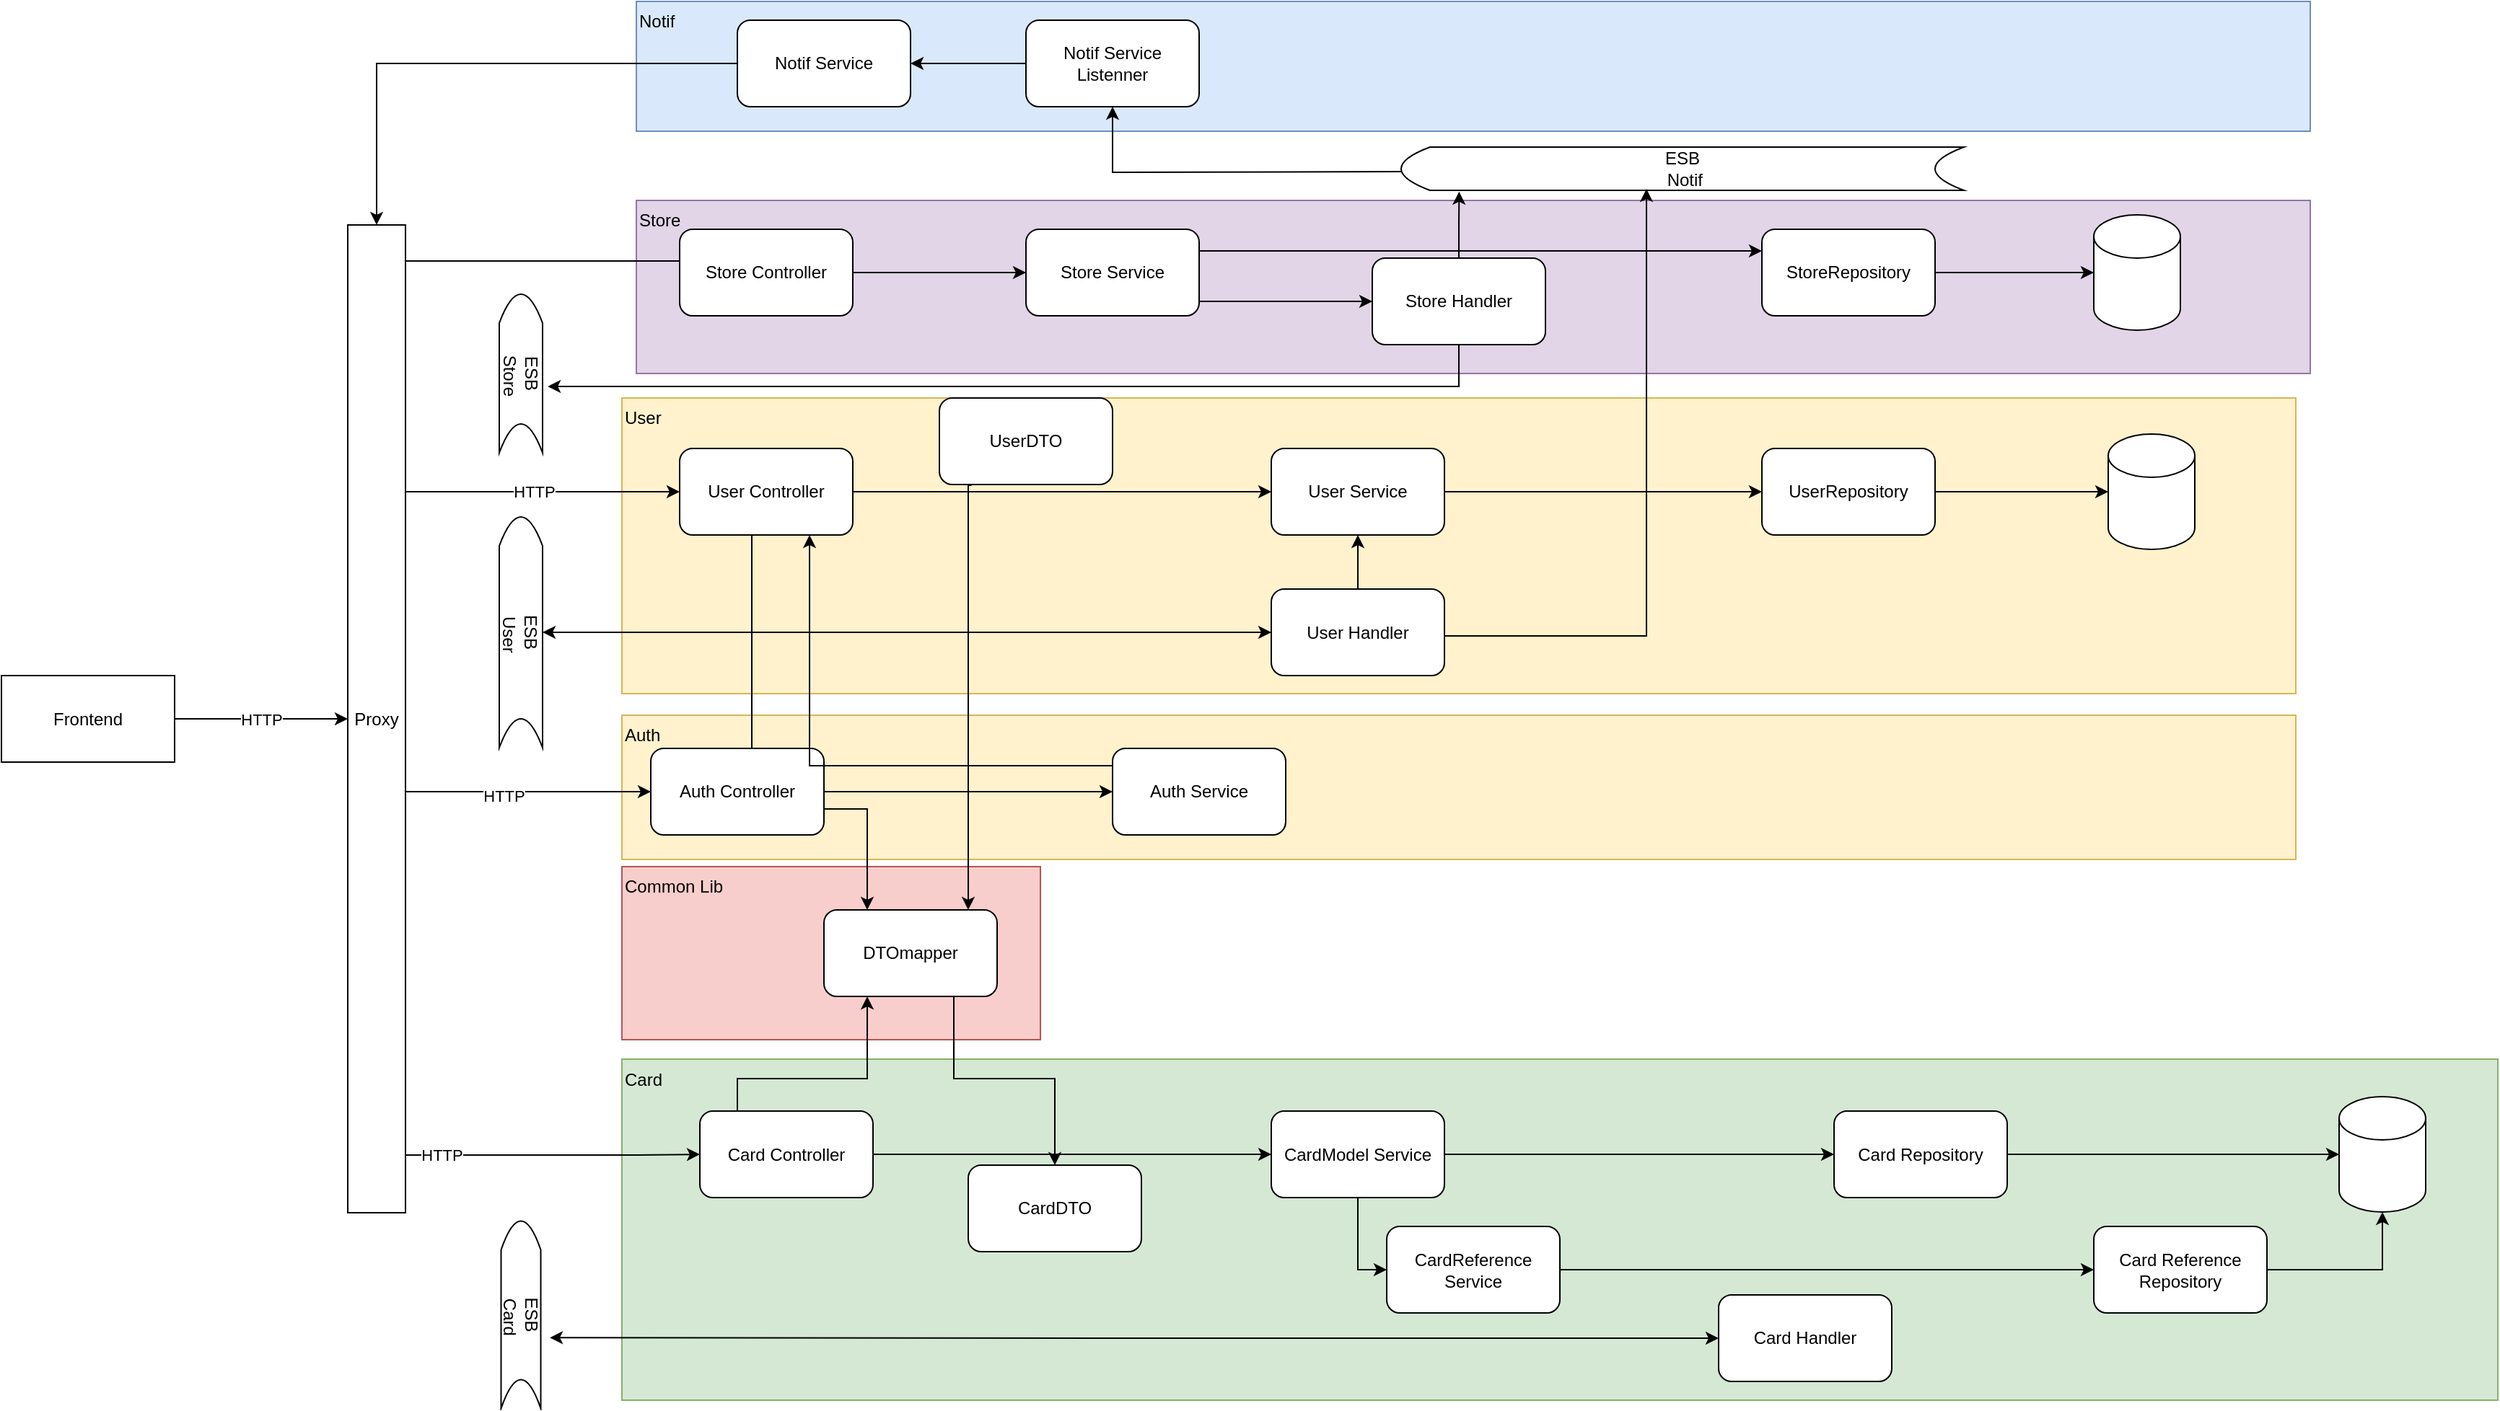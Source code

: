 <mxfile version="22.0.5" type="device">
  <diagram name="Page-1" id="tD17L8M0d384xoB9ihxO">
    <mxGraphModel dx="2236" dy="806" grid="1" gridSize="10" guides="1" tooltips="1" connect="1" arrows="1" fold="1" page="1" pageScale="1" pageWidth="827" pageHeight="1169" math="0" shadow="0">
      <root>
        <mxCell id="0" />
        <mxCell id="1" parent="0" />
        <mxCell id="bNZZNQLA3KYNwP-jMkyL-111" value="&lt;div&gt;Notif&lt;/div&gt;&lt;div&gt;&lt;br&gt;&lt;/div&gt;" style="rounded=0;whiteSpace=wrap;html=1;fillColor=#dae8fc;strokeColor=#6c8ebf;align=left;verticalAlign=top;" parent="1" vertex="1">
          <mxGeometry x="250" y="40" width="1160" height="90" as="geometry" />
        </mxCell>
        <mxCell id="bNZZNQLA3KYNwP-jMkyL-101" value="Auth" style="rounded=0;whiteSpace=wrap;html=1;fillColor=#fff2cc;strokeColor=#d6b656;verticalAlign=top;align=left;" parent="1" vertex="1">
          <mxGeometry x="240" y="535" width="1160" height="100" as="geometry" />
        </mxCell>
        <mxCell id="bNZZNQLA3KYNwP-jMkyL-94" value="&lt;div&gt;Common Lib&lt;br&gt;&lt;/div&gt;" style="rounded=0;whiteSpace=wrap;html=1;fillColor=#f8cecc;strokeColor=#b85450;align=left;verticalAlign=top;" parent="1" vertex="1">
          <mxGeometry x="240" y="640" width="290" height="120" as="geometry" />
        </mxCell>
        <mxCell id="bNZZNQLA3KYNwP-jMkyL-81" value="Card" style="rounded=0;whiteSpace=wrap;html=1;fillColor=#d5e8d4;strokeColor=#82b366;verticalAlign=top;align=left;" parent="1" vertex="1">
          <mxGeometry x="240" y="773.5" width="1300" height="236.5" as="geometry" />
        </mxCell>
        <mxCell id="bNZZNQLA3KYNwP-jMkyL-80" value="User" style="rounded=0;whiteSpace=wrap;html=1;fillColor=#fff2cc;strokeColor=#d6b656;verticalAlign=top;align=left;" parent="1" vertex="1">
          <mxGeometry x="240" y="315" width="1160" height="205" as="geometry" />
        </mxCell>
        <mxCell id="bNZZNQLA3KYNwP-jMkyL-79" value="Store" style="rounded=0;whiteSpace=wrap;html=1;fillColor=#e1d5e7;strokeColor=#9673a6;align=left;verticalAlign=top;" parent="1" vertex="1">
          <mxGeometry x="250" y="178" width="1160" height="120" as="geometry" />
        </mxCell>
        <mxCell id="oYR7RIJHGrGza35LKqYx-4" value="&lt;div&gt;User Service&lt;/div&gt;" style="rounded=1;whiteSpace=wrap;html=1;" parent="1" vertex="1">
          <mxGeometry x="690" y="350" width="120" height="60" as="geometry" />
        </mxCell>
        <mxCell id="bNZZNQLA3KYNwP-jMkyL-36" style="edgeStyle=orthogonalEdgeStyle;rounded=0;orthogonalLoop=1;jettySize=auto;html=1;entryX=0;entryY=0.5;entryDx=0;entryDy=0;" parent="1" source="oYR7RIJHGrGza35LKqYx-6" target="bNZZNQLA3KYNwP-jMkyL-29" edge="1">
          <mxGeometry relative="1" as="geometry">
            <mxPoint x="1050" y="919.5" as="targetPoint" />
          </mxGeometry>
        </mxCell>
        <mxCell id="oYR7RIJHGrGza35LKqYx-6" value="&lt;div&gt;CardReference Service&lt;/div&gt;" style="rounded=1;whiteSpace=wrap;html=1;" parent="1" vertex="1">
          <mxGeometry x="770" y="889.5" width="120" height="60" as="geometry" />
        </mxCell>
        <mxCell id="bNZZNQLA3KYNwP-jMkyL-98" style="edgeStyle=orthogonalEdgeStyle;rounded=0;orthogonalLoop=1;jettySize=auto;html=1;entryX=0.5;entryY=1;entryDx=0;entryDy=0;" parent="1" source="oYR7RIJHGrGza35LKqYx-27" target="bNZZNQLA3KYNwP-jMkyL-50" edge="1">
          <mxGeometry relative="1" as="geometry">
            <Array as="points">
              <mxPoint x="340" y="220" />
            </Array>
          </mxGeometry>
        </mxCell>
        <mxCell id="bNZZNQLA3KYNwP-jMkyL-99" style="edgeStyle=orthogonalEdgeStyle;rounded=0;orthogonalLoop=1;jettySize=auto;html=1;entryX=0;entryY=0.5;entryDx=0;entryDy=0;" parent="1" source="oYR7RIJHGrGza35LKqYx-27" target="oYR7RIJHGrGza35LKqYx-30" edge="1">
          <mxGeometry relative="1" as="geometry">
            <Array as="points">
              <mxPoint x="140" y="380" />
              <mxPoint x="140" y="380" />
            </Array>
          </mxGeometry>
        </mxCell>
        <mxCell id="bNZZNQLA3KYNwP-jMkyL-109" value="HTTP" style="edgeLabel;html=1;align=center;verticalAlign=middle;resizable=0;points=[];" parent="bNZZNQLA3KYNwP-jMkyL-99" vertex="1" connectable="0">
          <mxGeometry x="-0.061" relative="1" as="geometry">
            <mxPoint as="offset" />
          </mxGeometry>
        </mxCell>
        <mxCell id="bNZZNQLA3KYNwP-jMkyL-100" value="HTTP" style="edgeStyle=orthogonalEdgeStyle;rounded=0;orthogonalLoop=1;jettySize=auto;html=1;entryX=0;entryY=0.5;entryDx=0;entryDy=0;" parent="1" source="oYR7RIJHGrGza35LKqYx-27" target="oYR7RIJHGrGza35LKqYx-32" edge="1">
          <mxGeometry x="-0.761" relative="1" as="geometry">
            <Array as="points">
              <mxPoint x="250" y="840" />
              <mxPoint x="250" y="840" />
            </Array>
            <mxPoint as="offset" />
          </mxGeometry>
        </mxCell>
        <mxCell id="bNZZNQLA3KYNwP-jMkyL-106" style="edgeStyle=orthogonalEdgeStyle;rounded=0;orthogonalLoop=1;jettySize=auto;html=1;entryX=0;entryY=0.5;entryDx=0;entryDy=0;exitX=0.955;exitY=0.581;exitDx=0;exitDy=0;exitPerimeter=0;" parent="1" source="oYR7RIJHGrGza35LKqYx-27" target="bNZZNQLA3KYNwP-jMkyL-102" edge="1">
          <mxGeometry relative="1" as="geometry">
            <Array as="points">
              <mxPoint x="88" y="596" />
              <mxPoint x="90" y="596" />
              <mxPoint x="90" y="588" />
            </Array>
          </mxGeometry>
        </mxCell>
        <mxCell id="bNZZNQLA3KYNwP-jMkyL-108" value="HTTP" style="edgeLabel;html=1;align=center;verticalAlign=middle;resizable=0;points=[];" parent="bNZZNQLA3KYNwP-jMkyL-106" vertex="1" connectable="0">
          <mxGeometry x="-0.115" y="-3" relative="1" as="geometry">
            <mxPoint as="offset" />
          </mxGeometry>
        </mxCell>
        <mxCell id="oYR7RIJHGrGza35LKqYx-27" value="Proxy" style="rounded=0;whiteSpace=wrap;html=1;" parent="1" vertex="1">
          <mxGeometry x="50" y="195" width="40" height="685" as="geometry" />
        </mxCell>
        <mxCell id="bNZZNQLA3KYNwP-jMkyL-43" style="edgeStyle=orthogonalEdgeStyle;rounded=0;orthogonalLoop=1;jettySize=auto;html=1;entryX=0.25;entryY=0;entryDx=0;entryDy=0;" parent="1" source="oYR7RIJHGrGza35LKqYx-30" target="bNZZNQLA3KYNwP-jMkyL-41" edge="1">
          <mxGeometry relative="1" as="geometry">
            <Array as="points">
              <mxPoint x="330" y="600" />
              <mxPoint x="410" y="600" />
            </Array>
          </mxGeometry>
        </mxCell>
        <mxCell id="oYR7RIJHGrGza35LKqYx-30" value="User Controller" style="rounded=1;whiteSpace=wrap;html=1;" parent="1" vertex="1">
          <mxGeometry x="280" y="350" width="120" height="60" as="geometry" />
        </mxCell>
        <mxCell id="bNZZNQLA3KYNwP-jMkyL-32" style="edgeStyle=orthogonalEdgeStyle;rounded=0;orthogonalLoop=1;jettySize=auto;html=1;entryX=0;entryY=0.5;entryDx=0;entryDy=0;" parent="1" source="oYR7RIJHGrGza35LKqYx-32" target="bNZZNQLA3KYNwP-jMkyL-28" edge="1">
          <mxGeometry relative="1" as="geometry">
            <mxPoint x="480" y="839.5" as="targetPoint" />
            <Array as="points">
              <mxPoint x="690" y="840" />
            </Array>
          </mxGeometry>
        </mxCell>
        <mxCell id="bNZZNQLA3KYNwP-jMkyL-42" style="edgeStyle=orthogonalEdgeStyle;rounded=0;orthogonalLoop=1;jettySize=auto;html=1;entryX=0.25;entryY=1;entryDx=0;entryDy=0;" parent="1" source="oYR7RIJHGrGza35LKqYx-32" target="bNZZNQLA3KYNwP-jMkyL-41" edge="1">
          <mxGeometry relative="1" as="geometry">
            <Array as="points">
              <mxPoint x="320" y="787" />
              <mxPoint x="410" y="787" />
            </Array>
          </mxGeometry>
        </mxCell>
        <mxCell id="oYR7RIJHGrGza35LKqYx-32" value="&lt;div&gt;Card Controller&lt;br&gt;&lt;/div&gt;" style="rounded=1;whiteSpace=wrap;html=1;" parent="1" vertex="1">
          <mxGeometry x="294" y="809.5" width="120" height="60" as="geometry" />
        </mxCell>
        <mxCell id="bNZZNQLA3KYNwP-jMkyL-16" style="edgeStyle=orthogonalEdgeStyle;rounded=0;orthogonalLoop=1;jettySize=auto;html=1;entryX=0;entryY=0.5;entryDx=0;entryDy=0;exitX=1;exitY=0.5;exitDx=0;exitDy=0;" parent="1" source="oYR7RIJHGrGza35LKqYx-4" target="bNZZNQLA3KYNwP-jMkyL-15" edge="1">
          <mxGeometry relative="1" as="geometry">
            <mxPoint x="980" y="380" as="sourcePoint" />
          </mxGeometry>
        </mxCell>
        <mxCell id="bNZZNQLA3KYNwP-jMkyL-7" style="edgeStyle=orthogonalEdgeStyle;rounded=0;orthogonalLoop=1;jettySize=auto;html=1;exitX=1;exitY=0.5;exitDx=0;exitDy=0;" parent="1" source="oYR7RIJHGrGza35LKqYx-30" target="oYR7RIJHGrGza35LKqYx-4" edge="1">
          <mxGeometry relative="1" as="geometry">
            <mxPoint x="590" y="380" as="sourcePoint" />
          </mxGeometry>
        </mxCell>
        <mxCell id="bNZZNQLA3KYNwP-jMkyL-107" style="edgeStyle=orthogonalEdgeStyle;rounded=0;orthogonalLoop=1;jettySize=auto;html=1;exitX=0.186;exitY=1.009;exitDx=0;exitDy=0;exitPerimeter=0;" parent="1" source="466D8IX65eDW3c_-ywvY-12" target="bNZZNQLA3KYNwP-jMkyL-41" edge="1">
          <mxGeometry relative="1" as="geometry">
            <Array as="points">
              <mxPoint x="480" y="376" />
            </Array>
            <mxPoint x="480.053" y="410" as="sourcePoint" />
          </mxGeometry>
        </mxCell>
        <mxCell id="bNZZNQLA3KYNwP-jMkyL-15" value="UserRepository" style="rounded=1;whiteSpace=wrap;html=1;" parent="1" vertex="1">
          <mxGeometry x="1030" y="350" width="120" height="60" as="geometry" />
        </mxCell>
        <mxCell id="bNZZNQLA3KYNwP-jMkyL-34" style="edgeStyle=orthogonalEdgeStyle;rounded=0;orthogonalLoop=1;jettySize=auto;html=1;entryX=0;entryY=0.5;entryDx=0;entryDy=0;" parent="1" source="bNZZNQLA3KYNwP-jMkyL-28" target="bNZZNQLA3KYNwP-jMkyL-38" edge="1">
          <mxGeometry relative="1" as="geometry">
            <mxPoint x="890" y="839.5" as="targetPoint" />
          </mxGeometry>
        </mxCell>
        <mxCell id="bNZZNQLA3KYNwP-jMkyL-35" style="edgeStyle=orthogonalEdgeStyle;rounded=0;orthogonalLoop=1;jettySize=auto;html=1;entryX=0;entryY=0.5;entryDx=0;entryDy=0;" parent="1" source="bNZZNQLA3KYNwP-jMkyL-28" target="oYR7RIJHGrGza35LKqYx-6" edge="1">
          <mxGeometry relative="1" as="geometry" />
        </mxCell>
        <mxCell id="bNZZNQLA3KYNwP-jMkyL-28" value="&lt;div&gt;CardModel Service&lt;/div&gt;" style="rounded=1;whiteSpace=wrap;html=1;" parent="1" vertex="1">
          <mxGeometry x="690" y="809.5" width="120" height="60" as="geometry" />
        </mxCell>
        <mxCell id="bNZZNQLA3KYNwP-jMkyL-29" value="&lt;div&gt;Card Reference Repository&lt;br&gt;&lt;/div&gt;" style="rounded=1;whiteSpace=wrap;html=1;" parent="1" vertex="1">
          <mxGeometry x="1260" y="889.5" width="120" height="60" as="geometry" />
        </mxCell>
        <mxCell id="bNZZNQLA3KYNwP-jMkyL-38" value="&lt;div&gt;Card Repository&lt;br&gt;&lt;/div&gt;" style="rounded=1;whiteSpace=wrap;html=1;" parent="1" vertex="1">
          <mxGeometry x="1080" y="809.5" width="120" height="60" as="geometry" />
        </mxCell>
        <mxCell id="bNZZNQLA3KYNwP-jMkyL-93" style="edgeStyle=orthogonalEdgeStyle;rounded=0;orthogonalLoop=1;jettySize=auto;html=1;entryX=0.5;entryY=0;entryDx=0;entryDy=0;exitX=0.75;exitY=1;exitDx=0;exitDy=0;" parent="1" source="bNZZNQLA3KYNwP-jMkyL-41" target="466D8IX65eDW3c_-ywvY-11" edge="1">
          <mxGeometry relative="1" as="geometry">
            <Array as="points">
              <mxPoint x="470" y="787" />
              <mxPoint x="540" y="787" />
            </Array>
            <mxPoint x="480.053" y="934.5" as="targetPoint" />
          </mxGeometry>
        </mxCell>
        <mxCell id="bNZZNQLA3KYNwP-jMkyL-41" value="&lt;div&gt;DTOmapper&lt;br&gt;&lt;/div&gt;" style="rounded=1;whiteSpace=wrap;html=1;" parent="1" vertex="1">
          <mxGeometry x="380" y="670" width="120" height="60" as="geometry" />
        </mxCell>
        <mxCell id="bNZZNQLA3KYNwP-jMkyL-57" style="edgeStyle=orthogonalEdgeStyle;rounded=0;orthogonalLoop=1;jettySize=auto;html=1;exitX=1;exitY=0.25;exitDx=0;exitDy=0;entryX=0;entryY=0.25;entryDx=0;entryDy=0;" parent="1" source="bNZZNQLA3KYNwP-jMkyL-48" target="bNZZNQLA3KYNwP-jMkyL-55" edge="1">
          <mxGeometry relative="1" as="geometry">
            <Array as="points">
              <mxPoint x="970" y="213" />
              <mxPoint x="970" y="213" />
            </Array>
          </mxGeometry>
        </mxCell>
        <mxCell id="bNZZNQLA3KYNwP-jMkyL-130" style="edgeStyle=orthogonalEdgeStyle;rounded=0;orthogonalLoop=1;jettySize=auto;html=1;entryX=0;entryY=0.5;entryDx=0;entryDy=0;exitX=1;exitY=0.75;exitDx=0;exitDy=0;" parent="1" source="bNZZNQLA3KYNwP-jMkyL-48" target="bNZZNQLA3KYNwP-jMkyL-119" edge="1">
          <mxGeometry relative="1" as="geometry">
            <Array as="points">
              <mxPoint x="640" y="248" />
            </Array>
          </mxGeometry>
        </mxCell>
        <mxCell id="bNZZNQLA3KYNwP-jMkyL-48" value="&lt;div&gt;Store Service&lt;/div&gt;" style="rounded=1;whiteSpace=wrap;html=1;" parent="1" vertex="1">
          <mxGeometry x="520" y="198" width="120" height="60" as="geometry" />
        </mxCell>
        <mxCell id="bNZZNQLA3KYNwP-jMkyL-56" style="edgeStyle=orthogonalEdgeStyle;rounded=0;orthogonalLoop=1;jettySize=auto;html=1;entryX=0;entryY=0.5;entryDx=0;entryDy=0;" parent="1" source="bNZZNQLA3KYNwP-jMkyL-50" target="bNZZNQLA3KYNwP-jMkyL-48" edge="1">
          <mxGeometry relative="1" as="geometry">
            <mxPoint x="610" y="228" as="targetPoint" />
          </mxGeometry>
        </mxCell>
        <mxCell id="bNZZNQLA3KYNwP-jMkyL-50" value="Store Controller" style="rounded=1;whiteSpace=wrap;html=1;" parent="1" vertex="1">
          <mxGeometry x="280" y="198" width="120" height="60" as="geometry" />
        </mxCell>
        <mxCell id="bNZZNQLA3KYNwP-jMkyL-72" style="edgeStyle=orthogonalEdgeStyle;rounded=0;orthogonalLoop=1;jettySize=auto;html=1;" parent="1" source="bNZZNQLA3KYNwP-jMkyL-55" target="bNZZNQLA3KYNwP-jMkyL-71" edge="1">
          <mxGeometry relative="1" as="geometry" />
        </mxCell>
        <mxCell id="bNZZNQLA3KYNwP-jMkyL-55" value="StoreRepository" style="rounded=1;whiteSpace=wrap;html=1;" parent="1" vertex="1">
          <mxGeometry x="1030" y="198" width="120" height="60" as="geometry" />
        </mxCell>
        <mxCell id="bNZZNQLA3KYNwP-jMkyL-71" value="" style="shape=cylinder3;whiteSpace=wrap;html=1;boundedLbl=1;backgroundOutline=1;size=15;" parent="1" vertex="1">
          <mxGeometry x="1260" y="188" width="60" height="80" as="geometry" />
        </mxCell>
        <mxCell id="bNZZNQLA3KYNwP-jMkyL-73" value="" style="shape=cylinder3;whiteSpace=wrap;html=1;boundedLbl=1;backgroundOutline=1;size=15;" parent="1" vertex="1">
          <mxGeometry x="1270" y="340" width="60" height="80" as="geometry" />
        </mxCell>
        <mxCell id="bNZZNQLA3KYNwP-jMkyL-74" style="edgeStyle=orthogonalEdgeStyle;rounded=0;orthogonalLoop=1;jettySize=auto;html=1;entryX=0;entryY=0.5;entryDx=0;entryDy=0;entryPerimeter=0;" parent="1" source="bNZZNQLA3KYNwP-jMkyL-15" target="bNZZNQLA3KYNwP-jMkyL-73" edge="1">
          <mxGeometry relative="1" as="geometry" />
        </mxCell>
        <mxCell id="bNZZNQLA3KYNwP-jMkyL-75" value="" style="shape=cylinder3;whiteSpace=wrap;html=1;boundedLbl=1;backgroundOutline=1;size=15;" parent="1" vertex="1">
          <mxGeometry x="1430" y="799.5" width="60" height="80" as="geometry" />
        </mxCell>
        <mxCell id="bNZZNQLA3KYNwP-jMkyL-76" style="edgeStyle=orthogonalEdgeStyle;rounded=0;orthogonalLoop=1;jettySize=auto;html=1;entryX=0;entryY=0.5;entryDx=0;entryDy=0;entryPerimeter=0;" parent="1" source="bNZZNQLA3KYNwP-jMkyL-38" target="bNZZNQLA3KYNwP-jMkyL-75" edge="1">
          <mxGeometry relative="1" as="geometry" />
        </mxCell>
        <mxCell id="bNZZNQLA3KYNwP-jMkyL-77" style="edgeStyle=orthogonalEdgeStyle;rounded=0;orthogonalLoop=1;jettySize=auto;html=1;entryX=0.5;entryY=1;entryDx=0;entryDy=0;entryPerimeter=0;" parent="1" source="bNZZNQLA3KYNwP-jMkyL-29" target="bNZZNQLA3KYNwP-jMkyL-75" edge="1">
          <mxGeometry relative="1" as="geometry" />
        </mxCell>
        <mxCell id="bNZZNQLA3KYNwP-jMkyL-97" value="HTTP" style="edgeStyle=orthogonalEdgeStyle;rounded=0;orthogonalLoop=1;jettySize=auto;html=1;entryX=0;entryY=0.5;entryDx=0;entryDy=0;" parent="1" source="bNZZNQLA3KYNwP-jMkyL-96" target="oYR7RIJHGrGza35LKqYx-27" edge="1">
          <mxGeometry relative="1" as="geometry" />
        </mxCell>
        <mxCell id="bNZZNQLA3KYNwP-jMkyL-96" value="Frontend" style="rounded=0;whiteSpace=wrap;html=1;" parent="1" vertex="1">
          <mxGeometry x="-190" y="507.5" width="120" height="60" as="geometry" />
        </mxCell>
        <mxCell id="bNZZNQLA3KYNwP-jMkyL-105" style="edgeStyle=orthogonalEdgeStyle;rounded=0;orthogonalLoop=1;jettySize=auto;html=1;entryX=0;entryY=0.5;entryDx=0;entryDy=0;" parent="1" source="bNZZNQLA3KYNwP-jMkyL-102" target="bNZZNQLA3KYNwP-jMkyL-103" edge="1">
          <mxGeometry relative="1" as="geometry" />
        </mxCell>
        <mxCell id="bNZZNQLA3KYNwP-jMkyL-102" value="Auth Controller" style="rounded=1;whiteSpace=wrap;html=1;" parent="1" vertex="1">
          <mxGeometry x="260" y="558" width="120" height="60" as="geometry" />
        </mxCell>
        <mxCell id="bNZZNQLA3KYNwP-jMkyL-104" style="edgeStyle=orthogonalEdgeStyle;rounded=0;orthogonalLoop=1;jettySize=auto;html=1;" parent="1" source="bNZZNQLA3KYNwP-jMkyL-103" edge="1">
          <mxGeometry relative="1" as="geometry">
            <mxPoint x="370" y="410" as="targetPoint" />
            <Array as="points">
              <mxPoint x="520" y="570" />
              <mxPoint x="370" y="570" />
              <mxPoint x="370" y="410" />
            </Array>
          </mxGeometry>
        </mxCell>
        <mxCell id="bNZZNQLA3KYNwP-jMkyL-103" value="Auth Service" style="rounded=1;whiteSpace=wrap;html=1;" parent="1" vertex="1">
          <mxGeometry x="580" y="558" width="120" height="60" as="geometry" />
        </mxCell>
        <mxCell id="bNZZNQLA3KYNwP-jMkyL-115" style="edgeStyle=orthogonalEdgeStyle;rounded=0;orthogonalLoop=1;jettySize=auto;html=1;" parent="1" source="bNZZNQLA3KYNwP-jMkyL-112" target="oYR7RIJHGrGza35LKqYx-27" edge="1">
          <mxGeometry relative="1" as="geometry" />
        </mxCell>
        <mxCell id="bNZZNQLA3KYNwP-jMkyL-112" value="Notif Service" style="rounded=1;whiteSpace=wrap;html=1;" parent="1" vertex="1">
          <mxGeometry x="320" y="53" width="120" height="60" as="geometry" />
        </mxCell>
        <mxCell id="bNZZNQLA3KYNwP-jMkyL-117" style="edgeStyle=orthogonalEdgeStyle;rounded=0;orthogonalLoop=1;jettySize=auto;html=1;entryX=0.5;entryY=1;entryDx=0;entryDy=0;" parent="1" target="bNZZNQLA3KYNwP-jMkyL-116" edge="1">
          <mxGeometry relative="1" as="geometry">
            <mxPoint x="780" y="158" as="sourcePoint" />
          </mxGeometry>
        </mxCell>
        <mxCell id="bNZZNQLA3KYNwP-jMkyL-114" value="&lt;div&gt;ESB&lt;/div&gt;&lt;div&gt;&amp;nbsp;Notif&lt;/div&gt;" style="shape=dataStorage;whiteSpace=wrap;html=1;fixedSize=1;rotation=0;" parent="1" vertex="1">
          <mxGeometry x="780" y="141" width="390" height="30" as="geometry" />
        </mxCell>
        <mxCell id="bNZZNQLA3KYNwP-jMkyL-118" style="edgeStyle=orthogonalEdgeStyle;rounded=0;orthogonalLoop=1;jettySize=auto;html=1;entryX=1;entryY=0.5;entryDx=0;entryDy=0;" parent="1" source="bNZZNQLA3KYNwP-jMkyL-116" target="bNZZNQLA3KYNwP-jMkyL-112" edge="1">
          <mxGeometry relative="1" as="geometry" />
        </mxCell>
        <mxCell id="bNZZNQLA3KYNwP-jMkyL-116" value="Notif Service Listenner" style="rounded=1;whiteSpace=wrap;html=1;" parent="1" vertex="1">
          <mxGeometry x="520" y="53" width="120" height="60" as="geometry" />
        </mxCell>
        <mxCell id="bNZZNQLA3KYNwP-jMkyL-119" value="Store Handler" style="rounded=1;whiteSpace=wrap;html=1;" parent="1" vertex="1">
          <mxGeometry x="760" y="218" width="120" height="60" as="geometry" />
        </mxCell>
        <mxCell id="466D8IX65eDW3c_-ywvY-7" style="edgeStyle=orthogonalEdgeStyle;rounded=0;orthogonalLoop=1;jettySize=auto;html=1;entryX=0.5;entryY=1;entryDx=0;entryDy=0;" edge="1" parent="1" source="bNZZNQLA3KYNwP-jMkyL-124" target="oYR7RIJHGrGza35LKqYx-4">
          <mxGeometry relative="1" as="geometry" />
        </mxCell>
        <mxCell id="466D8IX65eDW3c_-ywvY-8" style="edgeStyle=orthogonalEdgeStyle;rounded=0;orthogonalLoop=1;jettySize=auto;html=1;entryX=0.5;entryY=0;entryDx=0;entryDy=0;startArrow=classic;startFill=1;" edge="1" parent="1" source="bNZZNQLA3KYNwP-jMkyL-124" target="466D8IX65eDW3c_-ywvY-2">
          <mxGeometry relative="1" as="geometry" />
        </mxCell>
        <mxCell id="bNZZNQLA3KYNwP-jMkyL-124" value="User Handler" style="rounded=1;whiteSpace=wrap;html=1;" parent="1" vertex="1">
          <mxGeometry x="690" y="447.5" width="120" height="60" as="geometry" />
        </mxCell>
        <mxCell id="466D8IX65eDW3c_-ywvY-2" value="&lt;div&gt;ESB&lt;/div&gt;&lt;div&gt;&amp;nbsp;User&lt;/div&gt;" style="shape=dataStorage;whiteSpace=wrap;html=1;fixedSize=1;rotation=90;" vertex="1" parent="1">
          <mxGeometry x="90" y="462.5" width="160" height="30" as="geometry" />
        </mxCell>
        <mxCell id="466D8IX65eDW3c_-ywvY-4" value="&lt;div&gt;ESB&lt;/div&gt;&lt;div&gt;&amp;nbsp;Card&lt;/div&gt;" style="shape=dataStorage;whiteSpace=wrap;html=1;fixedSize=1;rotation=90;" vertex="1" parent="1">
          <mxGeometry x="105" y="937" width="130" height="27.5" as="geometry" />
        </mxCell>
        <mxCell id="466D8IX65eDW3c_-ywvY-5" value="&lt;div&gt;ESB&lt;/div&gt;&lt;div&gt;&amp;nbsp;Store&lt;/div&gt;" style="shape=dataStorage;whiteSpace=wrap;html=1;fixedSize=1;rotation=90;" vertex="1" parent="1">
          <mxGeometry x="115" y="283" width="110" height="30" as="geometry" />
        </mxCell>
        <mxCell id="466D8IX65eDW3c_-ywvY-19" style="edgeStyle=orthogonalEdgeStyle;rounded=0;orthogonalLoop=1;jettySize=auto;html=1;exitX=0;exitY=0.5;exitDx=0;exitDy=0;startArrow=classic;startFill=1;" edge="1" parent="1" source="466D8IX65eDW3c_-ywvY-6">
          <mxGeometry relative="1" as="geometry">
            <mxPoint x="190" y="966.632" as="targetPoint" />
          </mxGeometry>
        </mxCell>
        <mxCell id="466D8IX65eDW3c_-ywvY-6" value="Card Handler" style="rounded=1;whiteSpace=wrap;html=1;" vertex="1" parent="1">
          <mxGeometry x="1000" y="937" width="120" height="60" as="geometry" />
        </mxCell>
        <mxCell id="466D8IX65eDW3c_-ywvY-11" value="&lt;div&gt;CardDTO&lt;br&gt;&lt;/div&gt;" style="rounded=1;whiteSpace=wrap;html=1;" vertex="1" parent="1">
          <mxGeometry x="480" y="847" width="120" height="60" as="geometry" />
        </mxCell>
        <mxCell id="466D8IX65eDW3c_-ywvY-12" value="UserDTO" style="rounded=1;whiteSpace=wrap;html=1;" vertex="1" parent="1">
          <mxGeometry x="460" y="315" width="120" height="60" as="geometry" />
        </mxCell>
        <mxCell id="466D8IX65eDW3c_-ywvY-15" style="edgeStyle=orthogonalEdgeStyle;rounded=0;orthogonalLoop=1;jettySize=auto;html=1;entryX=0.582;entryY=-0.119;entryDx=0;entryDy=0;entryPerimeter=0;" edge="1" parent="1" source="bNZZNQLA3KYNwP-jMkyL-119" target="466D8IX65eDW3c_-ywvY-5">
          <mxGeometry relative="1" as="geometry">
            <Array as="points">
              <mxPoint x="820" y="307" />
            </Array>
          </mxGeometry>
        </mxCell>
        <mxCell id="466D8IX65eDW3c_-ywvY-17" style="edgeStyle=orthogonalEdgeStyle;rounded=0;orthogonalLoop=1;jettySize=auto;html=1;entryX=0.103;entryY=1.03;entryDx=0;entryDy=0;entryPerimeter=0;" edge="1" parent="1" source="bNZZNQLA3KYNwP-jMkyL-119" target="bNZZNQLA3KYNwP-jMkyL-114">
          <mxGeometry relative="1" as="geometry" />
        </mxCell>
        <mxCell id="466D8IX65eDW3c_-ywvY-18" style="edgeStyle=orthogonalEdgeStyle;rounded=0;orthogonalLoop=1;jettySize=auto;html=1;" edge="1" parent="1" source="bNZZNQLA3KYNwP-jMkyL-124">
          <mxGeometry relative="1" as="geometry">
            <mxPoint x="950" y="170" as="targetPoint" />
            <Array as="points">
              <mxPoint x="950" y="480" />
              <mxPoint x="950" y="170" />
            </Array>
          </mxGeometry>
        </mxCell>
      </root>
    </mxGraphModel>
  </diagram>
</mxfile>
